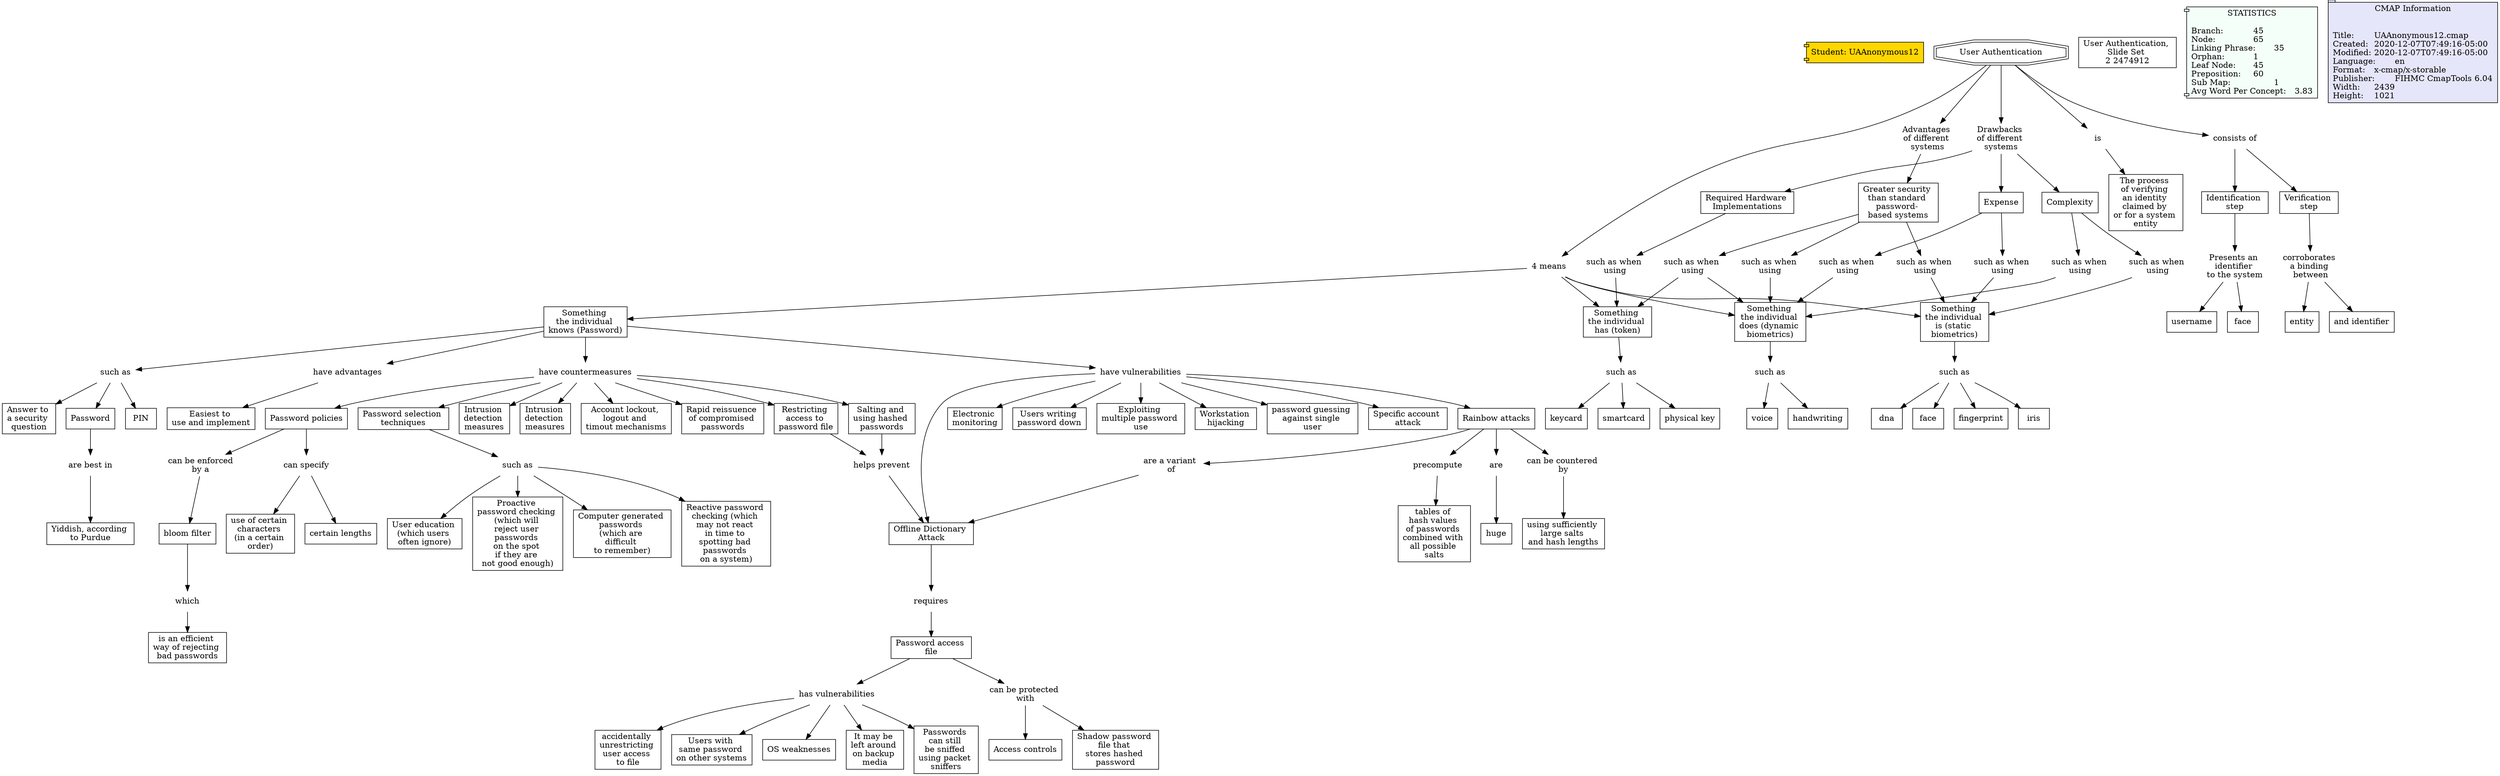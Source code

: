 // The Round Table
digraph {
	Student [label="Student: UAAnonymous12" fillcolor=gold shape=component style=filled]
	"1RQVVRTC2-TBYYFP-3N2" [label="have countermeasures
" shape=none]
	"1RQVVT1Q3-1CL6VKT-3Q8" [label="Rapid reissuence 
of compromised 
passwords" fillcolor=white shape=rect style=filled]
	"1RQVVRTC2-TBYYFP-3N2" -> "1RQVVT1Q3-1CL6VKT-3Q8" [constraint=true]
	"1RQVSGJJD-ZRWSRJ-YJ" [label="Identification 
step" fillcolor=white shape=rect style=filled]
	"1RQVSJXDR-2CTPHJD-121" [label="Presents an 
identifier 
to the system
" shape=none]
	"1RQVSGJJD-ZRWSRJ-YJ" -> "1RQVSJXDR-2CTPHJD-121" [constraint=true]
	"1RQVVRTC2-TBYYFP-3N2" [label="have countermeasures
" shape=none]
	"1RQVX1M9T-271DQPP-5MS" [label="Password selection 
techniques" fillcolor=white shape=rect style=filled]
	"1RQVVRTC2-TBYYFP-3N2" -> "1RQVX1M9T-271DQPP-5MS" [constraint=true]
	"1RQVWSLDY-1Z8ZTH6-56B" [label="has vulnerabilities
" shape=none]
	"1RQVWVZ68-1YXVXYX-5BY" [label="Users with 
same password 
on other systems
" fillcolor=white shape=rect style=filled]
	"1RQVWSLDY-1Z8ZTH6-56B" -> "1RQVWVZ68-1YXVXYX-5BY" [constraint=true]
	"1RQVVRTC2-H3R1MB-3MZ" [label="Password policies
" fillcolor=white shape=rect style=filled]
	"1RQVWJ9C0-QVRT2H-4SZ" [label="can specify
" shape=none]
	"1RQVVRTC2-H3R1MB-3MZ" -> "1RQVWJ9C0-QVRT2H-4SZ" [constraint=true]
	"1RQVVZQXW-2CJF60T-41P" [label="helps prevent
" shape=none]
	"1RQVVHRFG-2B6XGCF-35H" [label="Offline Dictionary 
Attack" fillcolor=white shape=rect style=filled]
	"1RQVVZQXW-2CJF60T-41P" -> "1RQVVHRFG-2B6XGCF-35H" [constraint=true]
	"1RQVTHRXV-19WNFVJ-26W" [label="Drawbacks 
of different 
systems" shape=none]
	"1RQVTQWM6-1R2XVQV-2FC" [label="Required Hardware 
Implementations" fillcolor=white shape=rect style=filled]
	"1RQVTHRXV-19WNFVJ-26W" -> "1RQVTQWM6-1R2XVQV-2FC" [constraint=true]
	"1RQVW5HDR-1DXV66M-46C" [label="Rainbow attacks
" fillcolor=white shape=rect style=filled]
	"1RQVW9X4R-1MQ78GW-4J0" [label=are shape=none]
	"1RQVW5HDR-1DXV66M-46C" -> "1RQVW9X4R-1MQ78GW-4J0" [constraint=true]
	"1RQVTQWM6-1R2XVQV-2FC" [label="Required Hardware 
Implementations" fillcolor=white shape=rect style=filled]
	"1RQVTRP29-1881LRV-2GZ" [label="such as when 
using" shape=none]
	"1RQVTQWM6-1R2XVQV-2FC" -> "1RQVTRP29-1881LRV-2GZ" [constraint=true]
	"1RQVW61KJ-1RY85KX-47C" [label="are a variant 
of" shape=none]
	"1RQVVHRFG-2B6XGCF-35H" [label="Offline Dictionary 
Attack" fillcolor=white shape=rect style=filled]
	"1RQVW61KJ-1RY85KX-47C" -> "1RQVVHRFG-2B6XGCF-35H" [constraint=true]
	"1RQVTLZP4-DJ9S81-2C2" [label="such as when 
using" shape=none]
	"1RQVSV1KM-1N24ZMM-1FV" [label="Something 
the individual 
does (dynamic 
biometrics)" fillcolor=white shape=rect style=filled]
	"1RQVTLZP4-DJ9S81-2C2" -> "1RQVSV1KM-1N24ZMM-1FV" [constraint=true]
	"1RQVTTH2Q-11MV55S-2HP" [label="Greater security 
than standard 
password- 
based systems
" fillcolor=white shape=rect style=filled]
	"1RQVTZWM1-1JX2485-2Q1" [label="such as when 
using" shape=none]
	"1RQVTTH2Q-11MV55S-2HP" -> "1RQVTZWM1-1JX2485-2Q1" [constraint=true]
	"1RQVWJ9C0-QVRT2H-4SZ" [label="can specify
" shape=none]
	"1RQVWJV6P-10RC6V8-4VQ" [label="use of certain 
characters 
(in a certain 
order)" fillcolor=white shape=rect style=filled]
	"1RQVWJ9C0-QVRT2H-4SZ" -> "1RQVWJV6P-10RC6V8-4VQ" [constraint=true]
	"1RQVSSFQR-1N02G8Z-1BJ" [label="4 means" shape=none]
	"1RQVSTJBL-PLFVFK-1DJ" [label="Something 
the individual 
is (static 
biometrics)" fillcolor=white shape=rect style=filled]
	"1RQVSSFQR-1N02G8Z-1BJ" -> "1RQVSTJBL-PLFVFK-1DJ" [constraint=true]
	"1RQVVYLFK-2BBPTK8-3ZP" [label="Restricting 
access to 
password file
" fillcolor=white shape=rect style=filled]
	"1RQVVZQXW-2CJF60T-41P" [label="helps prevent
" shape=none]
	"1RQVVYLFK-2BBPTK8-3ZP" -> "1RQVVZQXW-2CJF60T-41P" [constraint=true]
	"1RQVWFZKN-27H3BZ1-4M6" [label="bloom filter
" fillcolor=white shape=rect style=filled]
	"1RQVWGVZG-1XH729R-4PW" [label=which shape=none]
	"1RQVWFZKN-27H3BZ1-4M6" -> "1RQVWGVZG-1XH729R-4PW" [constraint=true]
	"1RQVTYY36-FM89KQ-2NQ" [label="such as when 
using" shape=none]
	"1RQVSV1KM-1N24ZMM-1FV" [label="Something 
the individual 
does (dynamic 
biometrics)" fillcolor=white shape=rect style=filled]
	"1RQVTYY36-FM89KQ-2NQ" -> "1RQVSV1KM-1N24ZMM-1FV" [constraint=true]
	"1RQVVHRFG-N7HQJD-35L" [label="have vulnerabilities
" shape=none]
	"1RQVVPW8M-1RGRZPR-3KJ" [label="Electronic 
monitoring" fillcolor=white shape=rect style=filled]
	"1RQVVHRFG-N7HQJD-35L" -> "1RQVVPW8M-1RGRZPR-3KJ" [constraint=true]
	"1RQVTKP82-2DRT42L-29C" [label=Complexity fillcolor=white shape=rect style=filled]
	"1RQVTMR1Y-13XRW1K-2CT" [label="such as when 
using" shape=none]
	"1RQVTKP82-2DRT42L-29C" -> "1RQVTMR1Y-13XRW1K-2CT" [constraint=true]
	"1RQVVRTC2-TBYYFP-3N2" [label="have countermeasures
" shape=none]
	"1RQVVRTC2-H3R1MB-3MZ" [label="Password policies
" fillcolor=white shape=rect style=filled]
	"1RQVVRTC2-TBYYFP-3N2" -> "1RQVVRTC2-H3R1MB-3MZ" [constraint=true]
	"1RQVS9B6R-12N2F01-KP" [label="User Authentication
" fillcolor=white shape=doubleoctagon style=filled]
	"1RQVSB597-1P5V3GL-PQ" [label=is shape=none]
	"1RQVS9B6R-12N2F01-KP" -> "1RQVSB597-1P5V3GL-PQ" [constraint=true]
	"1RQVWPRS4-162YH4C-503" [label="can be protected 
with" shape=none]
	"1RQVWPRS4-NZHF0Y-500" [label="Access controls
" fillcolor=white shape=rect style=filled]
	"1RQVWPRS4-162YH4C-503" -> "1RQVWPRS4-NZHF0Y-500" [constraint=true]
	"1RQVVRTC2-TBYYFP-3N2" [label="have countermeasures
" shape=none]
	"1RQVW1RYK-C6R8M0-42V" [label="Salting and 
using hashed 
passwords" fillcolor=white shape=rect style=filled]
	"1RQVVRTC2-TBYYFP-3N2" -> "1RQVW1RYK-C6R8M0-42V" [constraint=true]
	"1RQVSVZF9-1S584G-1H5" [label="such as" shape=none]
	"1RQVSW6NL-LDPSTZ-1JB" [label=Password fillcolor=white shape=rect style=filled]
	"1RQVSVZF9-1S584G-1H5" -> "1RQVSW6NL-LDPSTZ-1JB" [constraint=true]
	"1RQVTZWM1-1JX2485-2Q1" [label="such as when 
using" shape=none]
	"1RQVSV1KM-1N24ZMM-1FV" [label="Something 
the individual 
does (dynamic 
biometrics)" fillcolor=white shape=rect style=filled]
	"1RQVTZWM1-1JX2485-2Q1" -> "1RQVSV1KM-1N24ZMM-1FV" [constraint=true]
	"1RQVSVZF9-1S584G-1H5" [label="such as" shape=none]
	"1RQVSVZF9-17RWD4Q-1H2" [label=PIN fillcolor=white shape=rect style=filled]
	"1RQVSVZF9-1S584G-1H5" -> "1RQVSVZF9-17RWD4Q-1H2" [constraint=true]
	"1RQVTHRXV-14N4YCB-26S" [label=Expense fillcolor=white shape=rect style=filled]
	"1RQVTNKGS-B5TK17-2DM" [label="such as when 
using" shape=none]
	"1RQVTHRXV-14N4YCB-26S" -> "1RQVTNKGS-B5TK17-2DM" [constraint=true]
	"1RQVW1RYK-C6R8M0-42V" [label="Salting and 
using hashed 
passwords" fillcolor=white shape=rect style=filled]
	"1RQVVZQXW-2CJF60T-41P" [label="helps prevent
" shape=none]
	"1RQVW1RYK-C6R8M0-42V" -> "1RQVVZQXW-2CJF60T-41P" [constraint=true]
	"1RQVWP2ZG-1FML0QG-4Y9" [label=requires shape=none]
	"1RQVWP2ZG-6QKFL2-4Y6" [label="Password access 
file" fillcolor=white shape=rect style=filled]
	"1RQVWP2ZG-1FML0QG-4Y9" -> "1RQVWP2ZG-6QKFL2-4Y6" [constraint=true]
	"1RQVWFZKN-158L87H-4M9" [label="can be enforced 
by a " shape=none]
	"1RQVWFZKN-27H3BZ1-4M6" [label="bloom filter
" fillcolor=white shape=rect style=filled]
	"1RQVWFZKN-158L87H-4M9" -> "1RQVWFZKN-27H3BZ1-4M6" [constraint=true]
	"1RQVW8SM5-2BC2GKF-4DM" [label="can be countered 
by" shape=none]
	"1RQVW8SM5-18J2JMW-4DJ" [label="using sufficiently 
large salts 
and hash lengths
" fillcolor=white shape=rect style=filled]
	"1RQVW8SM5-2BC2GKF-4DM" -> "1RQVW8SM5-18J2JMW-4DJ" [constraint=true]
	"1RQVVHRFG-N7HQJD-35L" [label="have vulnerabilities
" shape=none]
	"1RQVVNGVV-17Y4Y3M-3FN" [label="Users writing 
password down
" fillcolor=white shape=rect style=filled]
	"1RQVVHRFG-N7HQJD-35L" -> "1RQVVNGVV-17Y4Y3M-3FN" [constraint=true]
	"1RQVT4G0L-HJ1489-20K" [label="such as" shape=none]
	"1RQVT4G0L-FGMJC1-20G" [label=voice fillcolor=white shape=rect style=filled]
	"1RQVT4G0L-HJ1489-20K" -> "1RQVT4G0L-FGMJC1-20G" [constraint=true]
	"1RQVTZWM1-1JX2485-2Q1" [label="such as when 
using" shape=none]
	"1RQVST16W-PB5MV0-1CV" [label="Something 
the individual 
has (token)
" fillcolor=white shape=rect style=filled]
	"1RQVTZWM1-1JX2485-2Q1" -> "1RQVST16W-PB5MV0-1CV" [constraint=true]
	"1RQVVHRFG-N7HQJD-35L" [label="have vulnerabilities
" shape=none]
	"1RQVW5HDR-1DXV66M-46C" [label="Rainbow attacks
" fillcolor=white shape=rect style=filled]
	"1RQVVHRFG-N7HQJD-35L" -> "1RQVW5HDR-1DXV66M-46C" [constraint=true]
	"1RQVVHRFG-N7HQJD-35L" [label="have vulnerabilities
" shape=none]
	"1RQVVP8R1-5DL634-3HY" [label="Exploiting 
multiple password 
use" fillcolor=white shape=rect style=filled]
	"1RQVVHRFG-N7HQJD-35L" -> "1RQVVP8R1-5DL634-3HY" [constraint=true]
	"1RQVT2VWW-2BS5XF-1WT" [label="such as" shape=none]
	"1RQVT2VWW-QCMK30-1WQ" [label=fingerprint fillcolor=white shape=rect style=filled]
	"1RQVT2VWW-2BS5XF-1WT" -> "1RQVT2VWW-QCMK30-1WQ" [constraint=true]
	"1RQVVRTC2-TBYYFP-3N2" [label="have countermeasures
" shape=none]
	"1RQVVWG6M-ZV9SLM-3X6" [label="Intrusion 
detection 
measures" fillcolor=white shape=rect style=filled]
	"1RQVVRTC2-TBYYFP-3N2" -> "1RQVVWG6M-ZV9SLM-3X6" [constraint=true]
	"1RQVSSFQR-1N02G8Z-1BJ" [label="4 means" shape=none]
	"1RQVSSFQR-26X4LYC-1BF" [label="Something 
the individual 
knows (Password)
" fillcolor=white shape=rect style=filled]
	"1RQVSSFQR-1N02G8Z-1BJ" -> "1RQVSSFQR-26X4LYC-1BF" [constraint=true]
	"1RQVVRTC2-H3R1MB-3MZ" [label="Password policies
" fillcolor=white shape=rect style=filled]
	"1RQVWFZKN-158L87H-4M9" [label="can be enforced 
by a " shape=none]
	"1RQVVRTC2-H3R1MB-3MZ" -> "1RQVWFZKN-158L87H-4M9" [constraint=true]
	"1RQVSJXDR-2CTPHJD-121" [label="Presents an 
identifier 
to the system
" shape=none]
	"1RQVSJXDR-SD9YGW-11Y" [label=username fillcolor=white shape=rect style=filled]
	"1RQVSJXDR-2CTPHJD-121" -> "1RQVSJXDR-SD9YGW-11Y" [constraint=true]
	"1RQVVHRFG-N7HQJD-35L" [label="have vulnerabilities
" shape=none]
	"1RQVVMH57-1KLVRLH-3D1" [label="Workstation 
hijacking" fillcolor=white shape=rect style=filled]
	"1RQVVHRFG-N7HQJD-35L" -> "1RQVVMH57-1KLVRLH-3D1" [constraint=true]
	"1RQVSVZF9-1S584G-1H5" [label="such as" shape=none]
	"1RQVSWPSC-N0C9M1-1KF" [label="Answer to 
a security 
question" fillcolor=white shape=rect style=filled]
	"1RQVSVZF9-1S584G-1H5" -> "1RQVSWPSC-N0C9M1-1KF" [constraint=true]
	"1RQVWSLDY-1Z8ZTH6-56B" [label="has vulnerabilities
" shape=none]
	"1RQVWSLDY-28XZ9Q-567" [label="OS weaknesses
" fillcolor=white shape=rect style=filled]
	"1RQVWSLDY-1Z8ZTH6-56B" -> "1RQVWSLDY-28XZ9Q-567" [constraint=true]
	"1RQVTNKGS-B5TK17-2DM" [label="such as when 
using" shape=none]
	"1RQVSTJBL-PLFVFK-1DJ" [label="Something 
the individual 
is (static 
biometrics)" fillcolor=white shape=rect style=filled]
	"1RQVTNKGS-B5TK17-2DM" -> "1RQVSTJBL-PLFVFK-1DJ" [constraint=true]
	"1RQVTTH2Q-11MV55S-2HP" [label="Greater security 
than standard 
password- 
based systems
" fillcolor=white shape=rect style=filled]
	"1RQVTZMTM-28FSHZ8-2PD" [label="such as when 
using" shape=none]
	"1RQVTTH2Q-11MV55S-2HP" -> "1RQVTZMTM-28FSHZ8-2PD" [constraint=true]
	"1RQVTHRXV-14N4YCB-26S" [label=Expense fillcolor=white shape=rect style=filled]
	"1RQVTLN0H-PJDC07-2B8" [label="such as when 
using" shape=none]
	"1RQVTHRXV-14N4YCB-26S" -> "1RQVTLN0H-PJDC07-2B8" [constraint=true]
	"1RQVSTJBL-PLFVFK-1DJ" [label="Something 
the individual 
is (static 
biometrics)" fillcolor=white shape=rect style=filled]
	"1RQVT2VWW-2BS5XF-1WT" [label="such as" shape=none]
	"1RQVSTJBL-PLFVFK-1DJ" -> "1RQVT2VWW-2BS5XF-1WT" [constraint=true]
	"1RQVWJ9C0-QVRT2H-4SZ" [label="can specify
" shape=none]
	"1RQVWJ9C0-24S1DXQ-4SW" [label="certain lengths
" fillcolor=white shape=rect style=filled]
	"1RQVWJ9C0-QVRT2H-4SZ" -> "1RQVWJ9C0-24S1DXQ-4SW" [constraint=true]
	"1RQVWGVZG-1XH729R-4PW" [label=which shape=none]
	"1RQVWGVZG-BV1H3K-4PS" [label="is an efficient 
way of rejecting 
bad passwords
" fillcolor=white shape=rect style=filled]
	"1RQVWGVZG-1XH729R-4PW" -> "1RQVWGVZG-BV1H3K-4PS" [constraint=true]
	"1RQVSSFQR-26X4LYC-1BF" [label="Something 
the individual 
knows (Password)
" fillcolor=white shape=rect style=filled]
	"1RQVVRTC2-TBYYFP-3N2" [label="have countermeasures
" shape=none]
	"1RQVSSFQR-26X4LYC-1BF" -> "1RQVVRTC2-TBYYFP-3N2" [constraint=true]
	"1RQVSXGVC-2B3CKK9-1MP" [label="such as" shape=none]
	"1RQVSYKJQ-4NC9C5-1Q1" [label="physical key
" fillcolor=white shape=rect style=filled]
	"1RQVSXGVC-2B3CKK9-1MP" -> "1RQVSYKJQ-4NC9C5-1Q1" [constraint=true]
	"1RQVSXGVC-2B3CKK9-1MP" [label="such as" shape=none]
	"1RQVSYCP8-W20L3C-1P9" [label=keycard fillcolor=white shape=rect style=filled]
	"1RQVSXGVC-2B3CKK9-1MP" -> "1RQVSYCP8-W20L3C-1P9" [constraint=true]
	"1RQVT2VWW-2BS5XF-1WT" [label="such as" shape=none]
	"1RQVT39B6-1D9Q3VL-1Y8" [label=iris fillcolor=white shape=rect style=filled]
	"1RQVT2VWW-2BS5XF-1WT" -> "1RQVT39B6-1D9Q3VL-1Y8" [constraint=true]
	"1RQVWSLDY-1Z8ZTH6-56B" [label="has vulnerabilities
" shape=none]
	"1RQVWYN4W-T8SWT0-5JB" [label="It may be 
left around 
on backup 
media" fillcolor=white shape=rect style=filled]
	"1RQVWSLDY-1Z8ZTH6-56B" -> "1RQVWYN4W-T8SWT0-5JB" [constraint=true]
	"1RQVSB597-1P5V3GL-PQ" [label=is shape=none]
	"1RQVSB597-XX62FD-PM" [label="The process 
of verifying 
an identity 
claimed by 
or for a system 
entity" fillcolor=white shape=rect style=filled]
	"1RQVSB597-1P5V3GL-PQ" -> "1RQVSB597-XX62FD-PM" [constraint=true]
	"1RQVSHL3Z-202Z5KS-ZS" [label="consists of
" shape=none]
	"1RQVSHYHT-1YY9YQS-10W" [label="Verification 
step" fillcolor=white shape=rect style=filled]
	"1RQVSHL3Z-202Z5KS-ZS" -> "1RQVSHYHT-1YY9YQS-10W" [constraint=true]
	"1RQVWP2ZG-6QKFL2-4Y6" [label="Password access 
file" fillcolor=white shape=rect style=filled]
	"1RQVWPRS4-162YH4C-503" [label="can be protected 
with" shape=none]
	"1RQVWP2ZG-6QKFL2-4Y6" -> "1RQVWPRS4-162YH4C-503" [constraint=true]
	"1RQVVRTC2-TBYYFP-3N2" [label="have countermeasures
" shape=none]
	"1RQVVTQ04-2B9DB0G-3S4" [label="Intrusion 
detection 
measures" fillcolor=white shape=rect style=filled]
	"1RQVVRTC2-TBYYFP-3N2" -> "1RQVVTQ04-2B9DB0G-3S4" [constraint=true]
	"1RQVVHRFG-N7HQJD-35L" [label="have vulnerabilities
" shape=none]
	"1RQVVHRFG-2B6XGCF-35H" [label="Offline Dictionary 
Attack" fillcolor=white shape=rect style=filled]
	"1RQVVHRFG-N7HQJD-35L" -> "1RQVVHRFG-2B6XGCF-35H" [constraint=true]
	"1RQVTTH2Q-25LJ43H-2HS" [label="Advantages 
of different 
systems" shape=none]
	"1RQVTTH2Q-11MV55S-2HP" [label="Greater security 
than standard 
password- 
based systems
" fillcolor=white shape=rect style=filled]
	"1RQVTTH2Q-25LJ43H-2HS" -> "1RQVTTH2Q-11MV55S-2HP" [constraint=true]
	"1RQVSW6NL-LDPSTZ-1JB" [label=Password fillcolor=white shape=rect style=filled]
	"1RQVWCFSL-14CLDZG-4K2" [label="are best in
" shape=none]
	"1RQVSW6NL-LDPSTZ-1JB" -> "1RQVWCFSL-14CLDZG-4K2" [constraint=true]
	"1RQVWCFSL-14CLDZG-4K2" [label="are best in
" shape=none]
	"1RQVWCFSL-1WNTTVT-4JZ" [label="Yiddish, according 
to Purdue" fillcolor=white shape=rect style=filled]
	"1RQVWCFSL-14CLDZG-4K2" -> "1RQVWCFSL-1WNTTVT-4JZ" [constraint=true]
	"1RQVSSFQR-1N02G8Z-1BJ" [label="4 means" shape=none]
	"1RQVST16W-PB5MV0-1CV" [label="Something 
the individual 
has (token)
" fillcolor=white shape=rect style=filled]
	"1RQVSSFQR-1N02G8Z-1BJ" -> "1RQVST16W-PB5MV0-1CV" [constraint=true]
	"1RQVSSFQR-1N02G8Z-1BJ" [label="4 means" shape=none]
	"1RQVSV1KM-1N24ZMM-1FV" [label="Something 
the individual 
does (dynamic 
biometrics)" fillcolor=white shape=rect style=filled]
	"1RQVSSFQR-1N02G8Z-1BJ" -> "1RQVSV1KM-1N24ZMM-1FV" [constraint=true]
	"1RQVWSLDY-1Z8ZTH6-56B" [label="has vulnerabilities
" shape=none]
	"1RQVWWX4Z-1J4MB01-5FP" [label="Passwords 
can still 
be sniffed 
using packet 
sniffers" fillcolor=white shape=rect style=filled]
	"1RQVWSLDY-1Z8ZTH6-56B" -> "1RQVWWX4Z-1J4MB01-5FP" [constraint=true]
	"1RQVTLN0H-PJDC07-2B8" [label="such as when 
using" shape=none]
	"1RQVSV1KM-1N24ZMM-1FV" [label="Something 
the individual 
does (dynamic 
biometrics)" fillcolor=white shape=rect style=filled]
	"1RQVTLN0H-PJDC07-2B8" -> "1RQVSV1KM-1N24ZMM-1FV" [constraint=true]
	"1RQVSSFQR-26X4LYC-1BF" [label="Something 
the individual 
knows (Password)
" fillcolor=white shape=rect style=filled]
	"1RQVVHRFG-N7HQJD-35L" [label="have vulnerabilities
" shape=none]
	"1RQVSSFQR-26X4LYC-1BF" -> "1RQVVHRFG-N7HQJD-35L" [constraint=true]
	"1RQVS9B6R-12N2F01-KP" [label="User Authentication
" fillcolor=white shape=doubleoctagon style=filled]
	"1RQVSHL3Z-202Z5KS-ZS" [label="consists of
" shape=none]
	"1RQVS9B6R-12N2F01-KP" -> "1RQVSHL3Z-202Z5KS-ZS" [constraint=true]
	"1RQVW6NK7-KMTBM3-48T" [label=precompute shape=none]
	"1RQVW6NK7-213BM4N-48Q" [label="tables of 
hash values 
of passwords 
combined with 
all possible 
salts" fillcolor=white shape=rect style=filled]
	"1RQVW6NK7-KMTBM3-48T" -> "1RQVW6NK7-213BM4N-48Q" [constraint=true]
	"1RQVVHRFG-2B6XGCF-35H" [label="Offline Dictionary 
Attack" fillcolor=white shape=rect style=filled]
	"1RQVWP2ZG-1FML0QG-4Y9" [label=requires shape=none]
	"1RQVVHRFG-2B6XGCF-35H" -> "1RQVWP2ZG-1FML0QG-4Y9" [constraint=true]
	"1RQVW5HDR-1DXV66M-46C" [label="Rainbow attacks
" fillcolor=white shape=rect style=filled]
	"1RQVW8SM5-2BC2GKF-4DM" [label="can be countered 
by" shape=none]
	"1RQVW5HDR-1DXV66M-46C" -> "1RQVW8SM5-2BC2GKF-4DM" [constraint=true]
	"1RQVT2VWW-2BS5XF-1WT" [label="such as" shape=none]
	"1RQVT40F6-20P522V-1ZT" [label=dna fillcolor=white shape=rect style=filled]
	"1RQVT2VWW-2BS5XF-1WT" -> "1RQVT40F6-20P522V-1ZT" [constraint=true]
	"1RQVSXGVC-2B3CKK9-1MP" [label="such as" shape=none]
	"1RQVSXGVC-VS5X52-1ML" [label=smartcard fillcolor=white shape=rect style=filled]
	"1RQVSXGVC-2B3CKK9-1MP" -> "1RQVSXGVC-VS5X52-1ML" [constraint=true]
	"1RQVSHYHT-1YY9YQS-10W" [label="Verification 
step" fillcolor=white shape=rect style=filled]
	"1RQVSM9JP-47Q1K8-14Z" [label="corroborates 
a binding 
between" shape=none]
	"1RQVSHYHT-1YY9YQS-10W" -> "1RQVSM9JP-47Q1K8-14Z" [constraint=true]
	"1RQVSJXDR-2CTPHJD-121" [label="Presents an 
identifier 
to the system
" shape=none]
	"1RQVSL8G6-B6JHBF-147" [label=face fillcolor=white shape=rect style=filled]
	"1RQVSJXDR-2CTPHJD-121" -> "1RQVSL8G6-B6JHBF-147" [constraint=true]
	"1RQVX26NC-J7CLPB-5PB" [label="such as" shape=none]
	"1RQVX26NC-1617S82-5P7" [label="User education 
(which users 
often ignore)
" fillcolor=white shape=rect style=filled]
	"1RQVX26NC-J7CLPB-5PB" -> "1RQVX26NC-1617S82-5P7" [constraint=true]
	"1RQVTKP82-2DRT42L-29C" [label=Complexity fillcolor=white shape=rect style=filled]
	"1RQVTLZP4-DJ9S81-2C2" [label="such as when 
using" shape=none]
	"1RQVTKP82-2DRT42L-29C" -> "1RQVTLZP4-DJ9S81-2C2" [constraint=true]
	"1RQVSHL3Z-202Z5KS-ZS" [label="consists of
" shape=none]
	"1RQVSGJJD-ZRWSRJ-YJ" [label="Identification 
step" fillcolor=white shape=rect style=filled]
	"1RQVSHL3Z-202Z5KS-ZS" -> "1RQVSGJJD-ZRWSRJ-YJ" [constraint=true]
	"1RQVST16W-PB5MV0-1CV" [label="Something 
the individual 
has (token)
" fillcolor=white shape=rect style=filled]
	"1RQVSXGVC-2B3CKK9-1MP" [label="such as" shape=none]
	"1RQVST16W-PB5MV0-1CV" -> "1RQVSXGVC-2B3CKK9-1MP" [constraint=true]
	"1RQVSV1KM-1N24ZMM-1FV" [label="Something 
the individual 
does (dynamic 
biometrics)" fillcolor=white shape=rect style=filled]
	"1RQVT4G0L-HJ1489-20K" [label="such as" shape=none]
	"1RQVSV1KM-1N24ZMM-1FV" -> "1RQVT4G0L-HJ1489-20K" [constraint=true]
	"1RQVTHRXV-19WNFVJ-26W" [label="Drawbacks 
of different 
systems" shape=none]
	"1RQVTHRXV-14N4YCB-26S" [label=Expense fillcolor=white shape=rect style=filled]
	"1RQVTHRXV-19WNFVJ-26W" -> "1RQVTHRXV-14N4YCB-26S" [constraint=true]
	"1RQVWPRS4-162YH4C-503" [label="can be protected 
with" shape=none]
	"1RQVWQKNB-18C0YZN-525" [label="Shadow password 
file that 
stores hashed 
password" fillcolor=white shape=rect style=filled]
	"1RQVWPRS4-162YH4C-503" -> "1RQVWQKNB-18C0YZN-525" [constraint=true]
	"1RQVTRP29-1881LRV-2GZ" [label="such as when 
using" shape=none]
	"1RQVST16W-PB5MV0-1CV" [label="Something 
the individual 
has (token)
" fillcolor=white shape=rect style=filled]
	"1RQVTRP29-1881LRV-2GZ" -> "1RQVST16W-PB5MV0-1CV" [constraint=true]
	"1RQVTZMTM-28FSHZ8-2PD" [label="such as when 
using" shape=none]
	"1RQVSTJBL-PLFVFK-1DJ" [label="Something 
the individual 
is (static 
biometrics)" fillcolor=white shape=rect style=filled]
	"1RQVTZMTM-28FSHZ8-2PD" -> "1RQVSTJBL-PLFVFK-1DJ" [constraint=true]
	"1RQVS9B6R-12N2F01-KP" [label="User Authentication
" fillcolor=white shape=doubleoctagon style=filled]
	"1RQVTTH2Q-25LJ43H-2HS" [label="Advantages 
of different 
systems" shape=none]
	"1RQVS9B6R-12N2F01-KP" -> "1RQVTTH2Q-25LJ43H-2HS" [constraint=true]
	"1RQVT4G0L-HJ1489-20K" [label="such as" shape=none]
	"1RQVT4R3B-1Q267D-21Q" [label=handwriting fillcolor=white shape=rect style=filled]
	"1RQVT4G0L-HJ1489-20K" -> "1RQVT4R3B-1Q267D-21Q" [constraint=true]
	"1RQVS9B6R-12N2F01-KP" [label="User Authentication
" fillcolor=white shape=doubleoctagon style=filled]
	"1RQVTHRXV-19WNFVJ-26W" [label="Drawbacks 
of different 
systems" shape=none]
	"1RQVS9B6R-12N2F01-KP" -> "1RQVTHRXV-19WNFVJ-26W" [constraint=true]
	"1RQVTHRXV-19WNFVJ-26W" [label="Drawbacks 
of different 
systems" shape=none]
	"1RQVTKP82-2DRT42L-29C" [label=Complexity fillcolor=white shape=rect style=filled]
	"1RQVTHRXV-19WNFVJ-26W" -> "1RQVTKP82-2DRT42L-29C" [constraint=true]
	"1RQVX26NC-J7CLPB-5PB" [label="such as" shape=none]
	"1RQVX714H-2DV1MZ-600" [label="Proactive 
password checking 
(which will 
reject user 
passwords 
on the spot 
if they are 
not good enough)
" fillcolor=white shape=rect style=filled]
	"1RQVX26NC-J7CLPB-5PB" -> "1RQVX714H-2DV1MZ-600" [constraint=true]
	"1RQVVHRFG-N7HQJD-35L" [label="have vulnerabilities
" shape=none]
	"1RQVVLGTF-17CD9Q9-3B1" [label="password guessing 
against single 
user" fillcolor=white shape=rect style=filled]
	"1RQVVHRFG-N7HQJD-35L" -> "1RQVVLGTF-17CD9Q9-3B1" [constraint=true]
	"1RQVWSLDY-1Z8ZTH6-56B" [label="has vulnerabilities
" shape=none]
	"1RQVWTF3T-185MB7C-58F" [label="accidentally 
unrestricting 
user access 
to file" fillcolor=white shape=rect style=filled]
	"1RQVWSLDY-1Z8ZTH6-56B" -> "1RQVWTF3T-185MB7C-58F" [constraint=true]
	"1RQVX1M9T-271DQPP-5MS" [label="Password selection 
techniques" fillcolor=white shape=rect style=filled]
	"1RQVX26NC-J7CLPB-5PB" [label="such as" shape=none]
	"1RQVX1M9T-271DQPP-5MS" -> "1RQVX26NC-J7CLPB-5PB" [constraint=true]
	"1RQVSSFQR-26X4LYC-1BF" [label="Something 
the individual 
knows (Password)
" fillcolor=white shape=rect style=filled]
	"1RQVSVZF9-1S584G-1H5" [label="such as" shape=none]
	"1RQVSSFQR-26X4LYC-1BF" -> "1RQVSVZF9-1S584G-1H5" [constraint=true]
	"1RQVSSFQR-26X4LYC-1BF" [label="Something 
the individual 
knows (Password)
" fillcolor=white shape=rect style=filled]
	"1RQVVGT25-1D5MPMC-339" [label="have advantages
" shape=none]
	"1RQVSSFQR-26X4LYC-1BF" -> "1RQVVGT25-1D5MPMC-339" [constraint=true]
	"1RQVX26NC-J7CLPB-5PB" [label="such as" shape=none]
	"1RQVX32J1-1G2K8C7-5RQ" [label="Computer generated 
passwords 
(which are 
difficult 
to remember)
" fillcolor=white shape=rect style=filled]
	"1RQVX26NC-J7CLPB-5PB" -> "1RQVX32J1-1G2K8C7-5RQ" [constraint=true]
	"1RQVTTH2Q-11MV55S-2HP" [label="Greater security 
than standard 
password- 
based systems
" fillcolor=white shape=rect style=filled]
	"1RQVTYY36-FM89KQ-2NQ" [label="such as when 
using" shape=none]
	"1RQVTTH2Q-11MV55S-2HP" -> "1RQVTYY36-FM89KQ-2NQ" [constraint=true]
	"1RQVS9B6R-12N2F01-KP" [label="User Authentication
" fillcolor=white shape=doubleoctagon style=filled]
	"1RQVSSFQR-1N02G8Z-1BJ" [label="4 means" shape=none]
	"1RQVS9B6R-12N2F01-KP" -> "1RQVSSFQR-1N02G8Z-1BJ" [constraint=true]
	"1RQVSM9JP-47Q1K8-14Z" [label="corroborates 
a binding 
between" shape=none]
	"1RQVSM9JP-CSK57J-14W" [label=entity fillcolor=white shape=rect style=filled]
	"1RQVSM9JP-47Q1K8-14Z" -> "1RQVSM9JP-CSK57J-14W" [constraint=true]
	"1RQVWP2ZG-6QKFL2-4Y6" [label="Password access 
file" fillcolor=white shape=rect style=filled]
	"1RQVWSLDY-1Z8ZTH6-56B" [label="has vulnerabilities
" shape=none]
	"1RQVWP2ZG-6QKFL2-4Y6" -> "1RQVWSLDY-1Z8ZTH6-56B" [constraint=true]
	"1RQVT2VWW-2BS5XF-1WT" [label="such as" shape=none]
	"1RQVT3N6F-21VZ99X-1YX" [label=face fillcolor=white shape=rect style=filled]
	"1RQVT2VWW-2BS5XF-1WT" -> "1RQVT3N6F-21VZ99X-1YX" [constraint=true]
	"1RQVW9X4R-1MQ78GW-4J0" [label=are shape=none]
	"1RQVW9X4R-1C37MC9-4HX" [label=huge fillcolor=white shape=rect style=filled]
	"1RQVW9X4R-1MQ78GW-4J0" -> "1RQVW9X4R-1C37MC9-4HX" [constraint=true]
	"1RQVVHRFG-N7HQJD-35L" [label="have vulnerabilities
" shape=none]
	"1RQVVKN72-16F9K7H-37X" [label="Specific account 
attack" fillcolor=white shape=rect style=filled]
	"1RQVVHRFG-N7HQJD-35L" -> "1RQVVKN72-16F9K7H-37X" [constraint=true]
	"1RQVVGT25-1D5MPMC-339" [label="have advantages
" shape=none]
	"1RQVVGT25-1MLV6L9-336" [label="Easiest to 
use and implement
" fillcolor=white shape=rect style=filled]
	"1RQVVGT25-1D5MPMC-339" -> "1RQVVGT25-1MLV6L9-336" [constraint=true]
	"1RQVW5HDR-1DXV66M-46C" [label="Rainbow attacks
" fillcolor=white shape=rect style=filled]
	"1RQVW6NK7-KMTBM3-48T" [label=precompute shape=none]
	"1RQVW5HDR-1DXV66M-46C" -> "1RQVW6NK7-KMTBM3-48T" [constraint=true]
	"1RQVX26NC-J7CLPB-5PB" [label="such as" shape=none]
	"1RQVX4DC5-1XQ47C4-5V9" [label="Reactive password 
checking (which 
may not react 
in time to 
spotting bad 
passwords 
on a system)
" fillcolor=white shape=rect style=filled]
	"1RQVX26NC-J7CLPB-5PB" -> "1RQVX4DC5-1XQ47C4-5V9" [constraint=true]
	"1RQVVRTC2-TBYYFP-3N2" [label="have countermeasures
" shape=none]
	"1RQVVYLFK-2BBPTK8-3ZP" [label="Restricting 
access to 
password file
" fillcolor=white shape=rect style=filled]
	"1RQVVRTC2-TBYYFP-3N2" -> "1RQVVYLFK-2BBPTK8-3ZP" [constraint=true]
	"1RQVTMR1Y-13XRW1K-2CT" [label="such as when 
using" shape=none]
	"1RQVSTJBL-PLFVFK-1DJ" [label="Something 
the individual 
is (static 
biometrics)" fillcolor=white shape=rect style=filled]
	"1RQVTMR1Y-13XRW1K-2CT" -> "1RQVSTJBL-PLFVFK-1DJ" [constraint=true]
	"1RQVVRTC2-TBYYFP-3N2" [label="have countermeasures
" shape=none]
	"1RQVVV7NS-12MX37Z-3TL" [label="Account lockout, 
logout and 
timout mechanisms
" fillcolor=white shape=rect style=filled]
	"1RQVVRTC2-TBYYFP-3N2" -> "1RQVVV7NS-12MX37Z-3TL" [constraint=true]
	"1RQVW5HDR-1DXV66M-46C" [label="Rainbow attacks
" fillcolor=white shape=rect style=filled]
	"1RQVW61KJ-1RY85KX-47C" [label="are a variant 
of" shape=none]
	"1RQVW5HDR-1DXV66M-46C" -> "1RQVW61KJ-1RY85KX-47C" [constraint=true]
	"1RQVSM9JP-47Q1K8-14Z" [label="corroborates 
a binding 
between" shape=none]
	"1RQVSNKSY-1GPRMRS-18Q" [label="and identifier
" fillcolor=white shape=rect style=filled]
	"1RQVSM9JP-47Q1K8-14Z" -> "1RQVSNKSY-1GPRMRS-18Q" [constraint=true]
	"1RR3RZD33-29ZCKJ6-FN" [label="User Authentication, 
Slide Set 
2 2474912" fillcolor=white shape=rect style=filled]
	statictics [label="STATISTICS
\lBranch:		45\lNode:		65\lLinking Phrase:	35\lOrphan:		1\lLeaf Node:	45\lPreposition:	60\lSub Map:		1\lAvg Word Per Concept:	3.83\l" Gsplines=true fillcolor="#F5FFFA" shape=component style=filled]
	file_info [label="CMAP Information

\lTitle:	UAAnonymous12.cmap\lCreated:	2020-12-07T07:49:16-05:00\lModified:	2020-12-07T07:49:16-05:00\lLanguage:	en\lFormat:	x-cmap/x-storable\lPublisher:	FIHMC CmapTools 6.04\lWidth:	2439\lHeight:	1021\l" Gsplines=true fillcolor="#E6E6FA" shape=tab style=filled]
}

